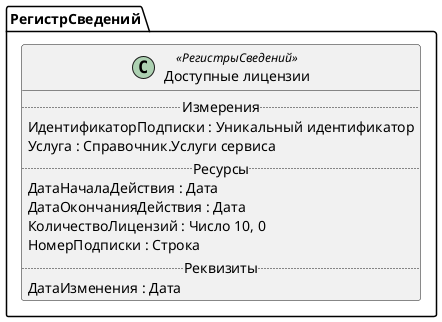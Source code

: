 ﻿@startuml ДоступныеЛицензии
'!include templates.wsd
'..\include templates.wsd
class РегистрСведений.ДоступныеЛицензии as "Доступные лицензии" <<РегистрыСведений>>
{
..Измерения..
ИдентификаторПодписки : Уникальный идентификатор
Услуга : Справочник.Услуги сервиса
..Ресурсы..
ДатаНачалаДействия : Дата
ДатаОкончанияДействия : Дата
КоличествоЛицензий : Число 10, 0
НомерПодписки : Строка
..Реквизиты..
ДатаИзменения : Дата
}
@enduml
